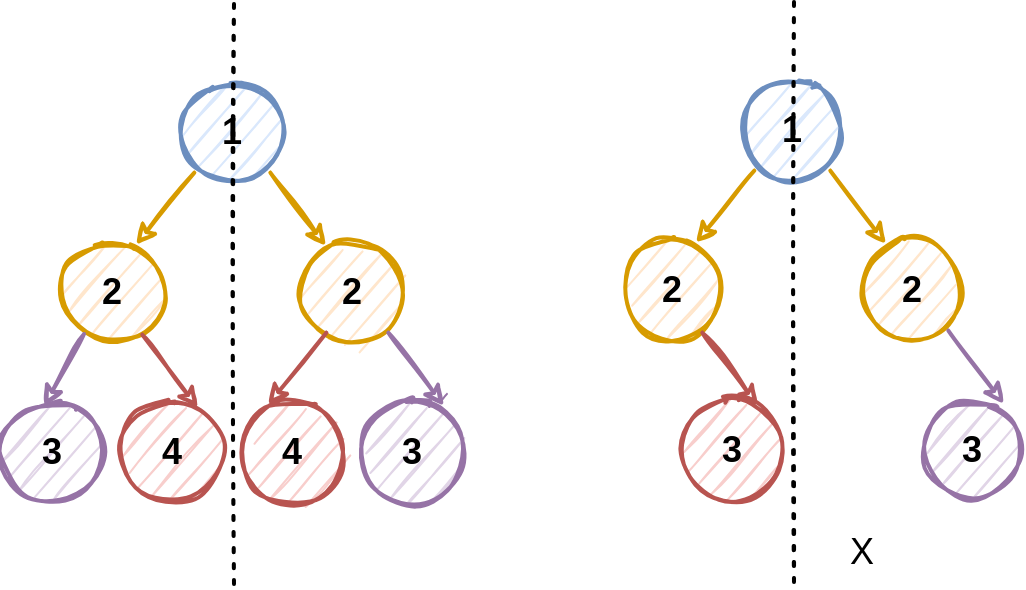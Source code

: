 <mxfile version="18.0.3" type="github">
  <diagram id="CI-PlOFTw6N4glvVX7_w" name="Page-1">
    <mxGraphModel dx="1038" dy="547" grid="0" gridSize="10" guides="1" tooltips="1" connect="1" arrows="1" fold="1" page="1" pageScale="1" pageWidth="827" pageHeight="1169" math="0" shadow="0">
      <root>
        <mxCell id="0" />
        <mxCell id="1" parent="0" />
        <mxCell id="k2wAM8bO8Nb8lIoV62LU-1" value="&lt;font style=&quot;font-size: 18px&quot;&gt;&lt;b&gt;1&lt;/b&gt;&lt;/font&gt;" style="ellipse;whiteSpace=wrap;html=1;aspect=fixed;strokeWidth=2;sketch=1;fillColor=#dae8fc;strokeColor=#6c8ebf;" parent="1" vertex="1">
          <mxGeometry x="210" y="70" width="50" height="50" as="geometry" />
        </mxCell>
        <mxCell id="k2wAM8bO8Nb8lIoV62LU-2" value="&lt;font style=&quot;font-size: 18px&quot;&gt;&lt;b&gt;2&lt;/b&gt;&lt;/font&gt;" style="ellipse;whiteSpace=wrap;html=1;aspect=fixed;strokeWidth=2;sketch=1;fillColor=#ffe6cc;strokeColor=#d79b00;" parent="1" vertex="1">
          <mxGeometry x="150" y="150" width="50" height="50" as="geometry" />
        </mxCell>
        <mxCell id="k2wAM8bO8Nb8lIoV62LU-4" value="&lt;font style=&quot;font-size: 18px&quot;&gt;&lt;b&gt;3&lt;/b&gt;&lt;/font&gt;" style="ellipse;whiteSpace=wrap;html=1;aspect=fixed;strokeWidth=2;sketch=1;fillColor=#e1d5e7;strokeColor=#9673a6;" parent="1" vertex="1">
          <mxGeometry x="120" y="230" width="50" height="50" as="geometry" />
        </mxCell>
        <mxCell id="k2wAM8bO8Nb8lIoV62LU-5" value="&lt;font style=&quot;font-size: 18px&quot;&gt;&lt;b&gt;4&lt;/b&gt;&lt;/font&gt;" style="ellipse;whiteSpace=wrap;html=1;aspect=fixed;strokeWidth=2;sketch=1;fillColor=#f8cecc;strokeColor=#b85450;" parent="1" vertex="1">
          <mxGeometry x="180" y="230" width="50" height="50" as="geometry" />
        </mxCell>
        <mxCell id="k2wAM8bO8Nb8lIoV62LU-7" value="&lt;font style=&quot;font-size: 18px&quot;&gt;&lt;b&gt;2&lt;/b&gt;&lt;/font&gt;" style="ellipse;whiteSpace=wrap;html=1;aspect=fixed;strokeWidth=2;sketch=1;fillColor=#ffe6cc;strokeColor=#d79b00;" parent="1" vertex="1">
          <mxGeometry x="270" y="150" width="50" height="50" as="geometry" />
        </mxCell>
        <mxCell id="k2wAM8bO8Nb8lIoV62LU-8" value="&lt;font style=&quot;font-size: 18px&quot;&gt;&lt;b&gt;4&lt;/b&gt;&lt;/font&gt;" style="ellipse;whiteSpace=wrap;html=1;aspect=fixed;strokeWidth=2;sketch=1;fillColor=#f8cecc;strokeColor=#b85450;" parent="1" vertex="1">
          <mxGeometry x="240" y="230" width="50" height="50" as="geometry" />
        </mxCell>
        <mxCell id="k2wAM8bO8Nb8lIoV62LU-9" value="&lt;font style=&quot;font-size: 18px&quot;&gt;&lt;b&gt;3&lt;/b&gt;&lt;/font&gt;" style="ellipse;whiteSpace=wrap;html=1;aspect=fixed;strokeWidth=2;sketch=1;fillColor=#e1d5e7;strokeColor=#9673a6;" parent="1" vertex="1">
          <mxGeometry x="300" y="230" width="50" height="50" as="geometry" />
        </mxCell>
        <mxCell id="k2wAM8bO8Nb8lIoV62LU-10" value="" style="endArrow=classic;html=1;rounded=0;fontSize=18;entryX=0.8;entryY=0.008;entryDx=0;entryDy=0;entryPerimeter=0;strokeWidth=2;sketch=1;fillColor=#ffe6cc;strokeColor=#d79b00;" parent="1" edge="1">
          <mxGeometry width="50" height="50" relative="1" as="geometry">
            <mxPoint x="216.169" y="115.349" as="sourcePoint" />
            <mxPoint x="187" y="151.4" as="targetPoint" />
          </mxGeometry>
        </mxCell>
        <mxCell id="k2wAM8bO8Nb8lIoV62LU-11" value="" style="endArrow=classic;html=1;rounded=0;fontSize=18;entryX=0.8;entryY=0.008;entryDx=0;entryDy=0;entryPerimeter=0;strokeWidth=2;sketch=1;exitX=0.2;exitY=1;exitDx=0;exitDy=0;exitPerimeter=0;fillColor=#e1d5e7;strokeColor=#9673a6;" parent="1" edge="1">
          <mxGeometry width="50" height="50" relative="1" as="geometry">
            <mxPoint x="161" y="196" as="sourcePoint" />
            <mxPoint x="141" y="232.05" as="targetPoint" />
          </mxGeometry>
        </mxCell>
        <mxCell id="k2wAM8bO8Nb8lIoV62LU-12" value="" style="endArrow=classic;html=1;rounded=0;fontSize=18;strokeWidth=2;sketch=1;fillColor=#ffe6cc;strokeColor=#d79b00;" parent="1" edge="1">
          <mxGeometry width="50" height="50" relative="1" as="geometry">
            <mxPoint x="254.169" y="115.349" as="sourcePoint" />
            <mxPoint x="282" y="152" as="targetPoint" />
          </mxGeometry>
        </mxCell>
        <mxCell id="k2wAM8bO8Nb8lIoV62LU-13" value="" style="endArrow=classic;html=1;rounded=0;fontSize=18;entryX=0.8;entryY=0.008;entryDx=0;entryDy=0;entryPerimeter=0;strokeWidth=2;sketch=1;fillColor=#f8cecc;strokeColor=#b85450;" parent="1" edge="1">
          <mxGeometry width="50" height="50" relative="1" as="geometry">
            <mxPoint x="282.169" y="195.349" as="sourcePoint" />
            <mxPoint x="253" y="231.4" as="targetPoint" />
          </mxGeometry>
        </mxCell>
        <mxCell id="k2wAM8bO8Nb8lIoV62LU-14" value="" style="endArrow=classic;html=1;rounded=0;fontSize=18;strokeWidth=2;sketch=1;fillColor=#e1d5e7;strokeColor=#9673a6;" parent="1" edge="1">
          <mxGeometry width="50" height="50" relative="1" as="geometry">
            <mxPoint x="313.169" y="195.349" as="sourcePoint" />
            <mxPoint x="341" y="232" as="targetPoint" />
          </mxGeometry>
        </mxCell>
        <mxCell id="k2wAM8bO8Nb8lIoV62LU-15" value="" style="endArrow=classic;html=1;rounded=0;fontSize=18;strokeWidth=2;sketch=1;fillColor=#f8cecc;strokeColor=#b85450;" parent="1" edge="1">
          <mxGeometry width="50" height="50" relative="1" as="geometry">
            <mxPoint x="190.169" y="196.349" as="sourcePoint" />
            <mxPoint x="218" y="233" as="targetPoint" />
          </mxGeometry>
        </mxCell>
        <mxCell id="k2wAM8bO8Nb8lIoV62LU-16" value="" style="endArrow=none;dashed=1;html=1;dashPattern=1 3;strokeWidth=2;rounded=0;sketch=1;fontSize=18;" parent="1" edge="1">
          <mxGeometry width="50" height="50" relative="1" as="geometry">
            <mxPoint x="236" y="321" as="sourcePoint" />
            <mxPoint x="236" y="31" as="targetPoint" />
          </mxGeometry>
        </mxCell>
        <mxCell id="k2wAM8bO8Nb8lIoV62LU-17" value="&lt;font style=&quot;font-size: 18px&quot;&gt;&lt;b&gt;1&lt;/b&gt;&lt;/font&gt;" style="ellipse;whiteSpace=wrap;html=1;aspect=fixed;strokeWidth=2;sketch=1;fillColor=#dae8fc;strokeColor=#6c8ebf;" parent="1" vertex="1">
          <mxGeometry x="490" y="69" width="50" height="50" as="geometry" />
        </mxCell>
        <mxCell id="k2wAM8bO8Nb8lIoV62LU-18" value="&lt;font style=&quot;font-size: 18px&quot;&gt;&lt;b&gt;2&lt;/b&gt;&lt;/font&gt;" style="ellipse;whiteSpace=wrap;html=1;aspect=fixed;strokeWidth=2;sketch=1;fillColor=#ffe6cc;strokeColor=#d79b00;" parent="1" vertex="1">
          <mxGeometry x="430" y="149" width="50" height="50" as="geometry" />
        </mxCell>
        <mxCell id="k2wAM8bO8Nb8lIoV62LU-20" value="&lt;font style=&quot;font-size: 18px&quot;&gt;&lt;b&gt;3&lt;/b&gt;&lt;/font&gt;" style="ellipse;whiteSpace=wrap;html=1;aspect=fixed;strokeWidth=2;sketch=1;fillColor=#f8cecc;strokeColor=#b85450;" parent="1" vertex="1">
          <mxGeometry x="460" y="229" width="50" height="50" as="geometry" />
        </mxCell>
        <mxCell id="k2wAM8bO8Nb8lIoV62LU-21" value="&lt;font style=&quot;font-size: 18px&quot;&gt;&lt;b&gt;2&lt;/b&gt;&lt;/font&gt;" style="ellipse;whiteSpace=wrap;html=1;aspect=fixed;strokeWidth=2;sketch=1;fillColor=#ffe6cc;strokeColor=#d79b00;" parent="1" vertex="1">
          <mxGeometry x="550" y="149" width="50" height="50" as="geometry" />
        </mxCell>
        <mxCell id="k2wAM8bO8Nb8lIoV62LU-23" value="&lt;font style=&quot;font-size: 18px&quot;&gt;&lt;b&gt;3&lt;/b&gt;&lt;/font&gt;" style="ellipse;whiteSpace=wrap;html=1;aspect=fixed;strokeWidth=2;sketch=1;fillColor=#e1d5e7;strokeColor=#9673a6;" parent="1" vertex="1">
          <mxGeometry x="580" y="229" width="50" height="50" as="geometry" />
        </mxCell>
        <mxCell id="k2wAM8bO8Nb8lIoV62LU-24" value="" style="endArrow=classic;html=1;rounded=0;fontSize=18;entryX=0.8;entryY=0.008;entryDx=0;entryDy=0;entryPerimeter=0;strokeWidth=2;sketch=1;fillColor=#ffe6cc;strokeColor=#d79b00;" parent="1" edge="1">
          <mxGeometry width="50" height="50" relative="1" as="geometry">
            <mxPoint x="496.169" y="114.349" as="sourcePoint" />
            <mxPoint x="467" y="150.4" as="targetPoint" />
          </mxGeometry>
        </mxCell>
        <mxCell id="k2wAM8bO8Nb8lIoV62LU-26" value="" style="endArrow=classic;html=1;rounded=0;fontSize=18;strokeWidth=2;sketch=1;fillColor=#ffe6cc;strokeColor=#d79b00;" parent="1" edge="1">
          <mxGeometry width="50" height="50" relative="1" as="geometry">
            <mxPoint x="534.169" y="114.349" as="sourcePoint" />
            <mxPoint x="562" y="151" as="targetPoint" />
          </mxGeometry>
        </mxCell>
        <mxCell id="k2wAM8bO8Nb8lIoV62LU-28" value="" style="endArrow=classic;html=1;rounded=0;fontSize=18;strokeWidth=2;sketch=1;fillColor=#e1d5e7;strokeColor=#9673a6;" parent="1" edge="1">
          <mxGeometry width="50" height="50" relative="1" as="geometry">
            <mxPoint x="593.169" y="194.349" as="sourcePoint" />
            <mxPoint x="621" y="231" as="targetPoint" />
          </mxGeometry>
        </mxCell>
        <mxCell id="k2wAM8bO8Nb8lIoV62LU-29" value="" style="endArrow=classic;html=1;rounded=0;fontSize=18;strokeWidth=2;sketch=1;fillColor=#f8cecc;strokeColor=#b85450;" parent="1" edge="1">
          <mxGeometry width="50" height="50" relative="1" as="geometry">
            <mxPoint x="470.169" y="195.349" as="sourcePoint" />
            <mxPoint x="498" y="232" as="targetPoint" />
          </mxGeometry>
        </mxCell>
        <mxCell id="k2wAM8bO8Nb8lIoV62LU-30" value="" style="endArrow=none;dashed=1;html=1;dashPattern=1 3;strokeWidth=2;rounded=0;sketch=1;fontSize=18;" parent="1" edge="1">
          <mxGeometry width="50" height="50" relative="1" as="geometry">
            <mxPoint x="516" y="320" as="sourcePoint" />
            <mxPoint x="516" y="30" as="targetPoint" />
          </mxGeometry>
        </mxCell>
        <mxCell id="k2wAM8bO8Nb8lIoV62LU-31" value="X" style="text;html=1;strokeColor=none;fillColor=none;align=center;verticalAlign=middle;whiteSpace=wrap;rounded=0;sketch=1;fontSize=18;" parent="1" vertex="1">
          <mxGeometry x="520" y="290" width="60" height="30" as="geometry" />
        </mxCell>
      </root>
    </mxGraphModel>
  </diagram>
</mxfile>

